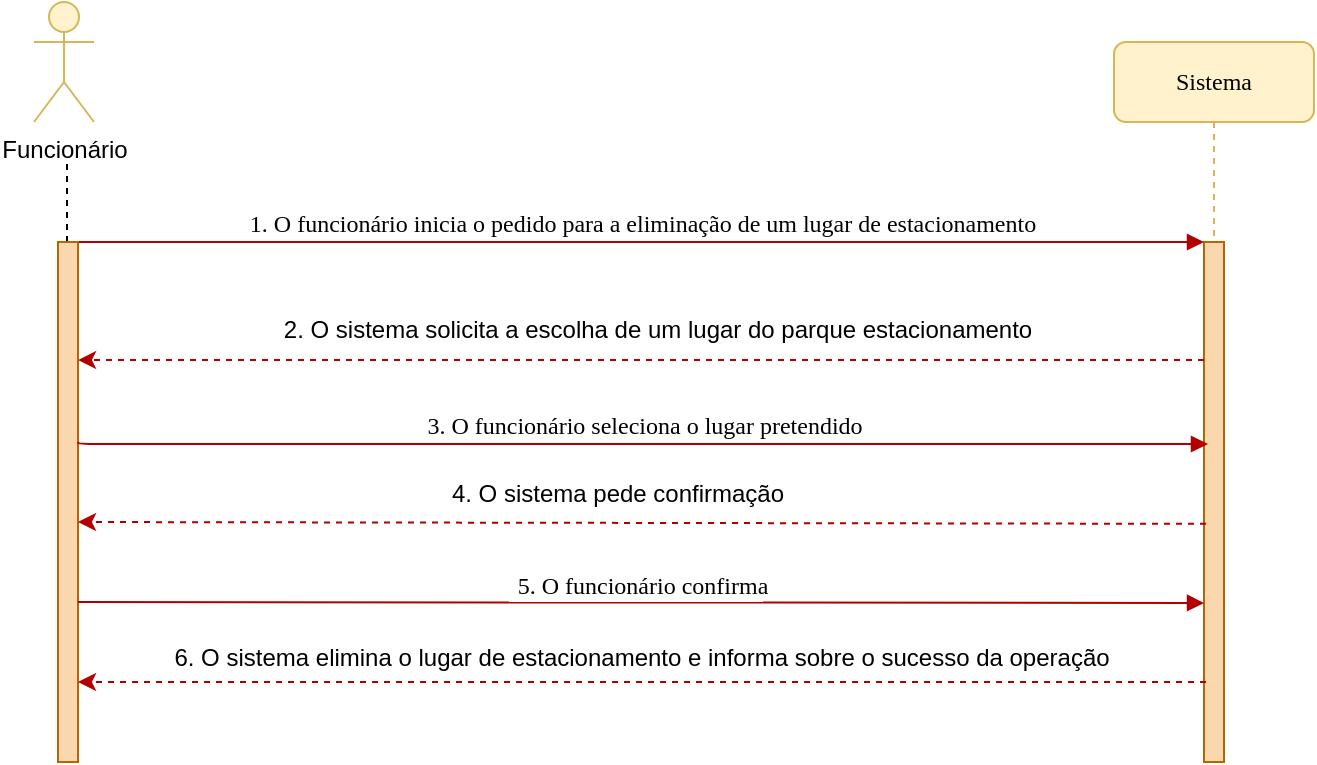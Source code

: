 <mxfile version="14.2.6" type="device"><diagram name="Page-1" id="13e1069c-82ec-6db2-03f1-153e76fe0fe0"><mxGraphModel dx="1422" dy="762" grid="1" gridSize="10" guides="1" tooltips="1" connect="1" arrows="1" fold="1" page="1" pageScale="1" pageWidth="1100" pageHeight="850" background="#ffffff" math="0" shadow="0"><root><mxCell id="0"/><mxCell id="1" parent="0"/><mxCell id="7baba1c4bc27f4b0-2" value="Sistema" style="shape=umlLifeline;perimeter=lifelinePerimeter;whiteSpace=wrap;html=1;container=1;collapsible=0;recursiveResize=0;outlineConnect=0;rounded=1;shadow=0;comic=0;labelBackgroundColor=none;strokeWidth=1;fontFamily=Verdana;fontSize=12;align=center;fillColor=#fff2cc;strokeColor=#d6b656;" parent="1" vertex="1"><mxGeometry x="650" y="80" width="100" height="360" as="geometry"/></mxCell><mxCell id="7baba1c4bc27f4b0-10" value="" style="html=1;points=[];perimeter=orthogonalPerimeter;rounded=0;shadow=0;comic=0;labelBackgroundColor=none;strokeWidth=1;fontFamily=Verdana;fontSize=12;align=center;fillColor=#fad7ac;strokeColor=#b46504;" parent="7baba1c4bc27f4b0-2" vertex="1"><mxGeometry x="45" y="100" width="10" height="260" as="geometry"/></mxCell><mxCell id="7baba1c4bc27f4b0-11" value="1. O funcionário inicia o pedido para a eliminação de um lugar de estacionamento" style="html=1;verticalAlign=bottom;endArrow=block;entryX=0;entryY=0;labelBackgroundColor=none;fontFamily=Verdana;fontSize=12;edgeStyle=elbowEdgeStyle;elbow=vertical;exitX=1;exitY=0;exitDx=0;exitDy=0;exitPerimeter=0;fillColor=#e51400;strokeColor=#B20000;" parent="1" source="znJf9reHH-CIJ2gW25GH-3" target="7baba1c4bc27f4b0-10" edge="1"><mxGeometry relative="1" as="geometry"><mxPoint x="155" y="180" as="sourcePoint"/></mxGeometry></mxCell><mxCell id="znJf9reHH-CIJ2gW25GH-1" value="Funcionário" style="shape=umlActor;verticalLabelPosition=bottom;verticalAlign=top;html=1;outlineConnect=0;fillColor=#fff2cc;strokeColor=#d6b656;" vertex="1" parent="1"><mxGeometry x="110" y="60" width="30" height="60" as="geometry"/></mxCell><mxCell id="znJf9reHH-CIJ2gW25GH-2" value="" style="endArrow=none;dashed=1;html=1;" edge="1" parent="1"><mxGeometry width="50" height="50" relative="1" as="geometry"><mxPoint x="126.5" y="180" as="sourcePoint"/><mxPoint x="126.5" y="141" as="targetPoint"/></mxGeometry></mxCell><mxCell id="znJf9reHH-CIJ2gW25GH-3" value="" style="html=1;points=[];perimeter=orthogonalPerimeter;rounded=0;shadow=0;comic=0;labelBackgroundColor=none;strokeWidth=1;fontFamily=Verdana;fontSize=12;align=center;fillColor=#fad7ac;strokeColor=#b46504;" vertex="1" parent="1"><mxGeometry x="122" y="180" width="10" height="260" as="geometry"/></mxCell><mxCell id="znJf9reHH-CIJ2gW25GH-6" value="" style="endArrow=classic;html=1;dashed=1;entryX=1.6;entryY=0.227;entryDx=0;entryDy=0;entryPerimeter=0;fillColor=#e51400;strokeColor=#B20000;" edge="1" parent="1" source="7baba1c4bc27f4b0-10"><mxGeometry width="50" height="50" relative="1" as="geometry"><mxPoint x="637" y="239.02" as="sourcePoint"/><mxPoint x="132" y="239.02" as="targetPoint"/></mxGeometry></mxCell><mxCell id="znJf9reHH-CIJ2gW25GH-7" value="2. O sistema solicita a escolha de um lugar do parque estacionamento" style="text;html=1;strokeColor=none;fillColor=none;align=center;verticalAlign=middle;whiteSpace=wrap;rounded=0;" vertex="1" parent="1"><mxGeometry x="177" y="214" width="490" height="20" as="geometry"/></mxCell><mxCell id="znJf9reHH-CIJ2gW25GH-8" value="3. O funcionário seleciona o lugar pretendido" style="html=1;verticalAlign=bottom;endArrow=block;entryX=0.2;entryY=0.392;labelBackgroundColor=none;fontFamily=Verdana;fontSize=12;edgeStyle=elbowEdgeStyle;elbow=vertical;exitX=1;exitY=0;exitDx=0;exitDy=0;exitPerimeter=0;fillColor=#e51400;strokeColor=#B20000;entryDx=0;entryDy=0;entryPerimeter=0;" edge="1" parent="1" target="7baba1c4bc27f4b0-10"><mxGeometry relative="1" as="geometry"><mxPoint x="132" y="280" as="sourcePoint"/><mxPoint x="635" y="280.0" as="targetPoint"/></mxGeometry></mxCell><mxCell id="znJf9reHH-CIJ2gW25GH-9" value="" style="endArrow=classic;html=1;dashed=1;entryX=1.6;entryY=0.227;entryDx=0;entryDy=0;entryPerimeter=0;exitX=0.1;exitY=0.542;exitDx=0;exitDy=0;exitPerimeter=0;fillColor=#e51400;strokeColor=#B20000;" edge="1" parent="1" source="7baba1c4bc27f4b0-10"><mxGeometry width="50" height="50" relative="1" as="geometry"><mxPoint x="637" y="320" as="sourcePoint"/><mxPoint x="132" y="320" as="targetPoint"/></mxGeometry></mxCell><mxCell id="znJf9reHH-CIJ2gW25GH-10" value="4. O sistema pede confirmação" style="text;html=1;strokeColor=none;fillColor=none;align=center;verticalAlign=middle;whiteSpace=wrap;rounded=0;" vertex="1" parent="1"><mxGeometry x="157" y="296" width="490" height="20" as="geometry"/></mxCell><mxCell id="znJf9reHH-CIJ2gW25GH-11" value="5. O funcionário confirma" style="html=1;verticalAlign=bottom;endArrow=block;labelBackgroundColor=none;fontFamily=Verdana;fontSize=12;edgeStyle=elbowEdgeStyle;elbow=vertical;exitX=1;exitY=0;exitDx=0;exitDy=0;exitPerimeter=0;fillColor=#e51400;strokeColor=#B20000;entryX=0;entryY=0.696;entryDx=0;entryDy=0;entryPerimeter=0;" edge="1" parent="1" target="7baba1c4bc27f4b0-10"><mxGeometry relative="1" as="geometry"><mxPoint x="132" y="360" as="sourcePoint"/><mxPoint x="690" y="360" as="targetPoint"/></mxGeometry></mxCell><mxCell id="znJf9reHH-CIJ2gW25GH-12" value="" style="endArrow=classic;html=1;dashed=1;entryX=1.6;entryY=0.227;entryDx=0;entryDy=0;entryPerimeter=0;exitX=0.1;exitY=0.846;exitDx=0;exitDy=0;exitPerimeter=0;fillColor=#e51400;strokeColor=#B20000;" edge="1" parent="1" source="7baba1c4bc27f4b0-10"><mxGeometry width="50" height="50" relative="1" as="geometry"><mxPoint x="637" y="400" as="sourcePoint"/><mxPoint x="132" y="400" as="targetPoint"/></mxGeometry></mxCell><mxCell id="znJf9reHH-CIJ2gW25GH-13" value="6. O sistema elimina o lugar de estacionamento e informa sobre o sucesso da operação" style="text;html=1;strokeColor=none;fillColor=none;align=center;verticalAlign=middle;whiteSpace=wrap;rounded=0;" vertex="1" parent="1"><mxGeometry x="139" y="378" width="550" height="20" as="geometry"/></mxCell></root></mxGraphModel></diagram></mxfile>